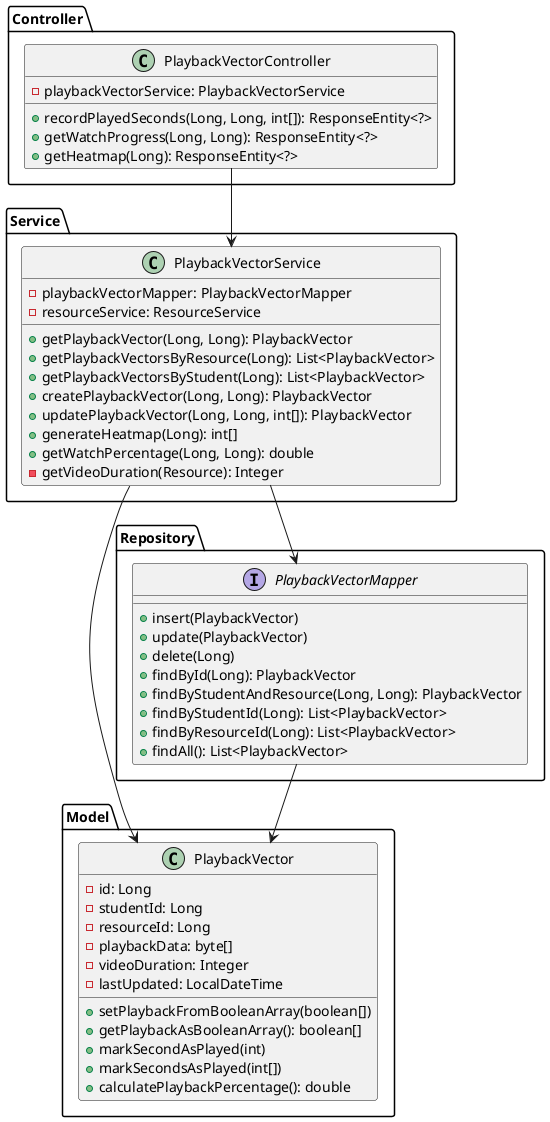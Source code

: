 @startuml
package "Model" {
  class PlaybackVector {
    - id: Long
    - studentId: Long
    - resourceId: Long
    - playbackData: byte[]
    - videoDuration: Integer
    - lastUpdated: LocalDateTime
    + setPlaybackFromBooleanArray(boolean[])
    + getPlaybackAsBooleanArray(): boolean[]
    + markSecondAsPlayed(int)
    + markSecondsAsPlayed(int[])
    + calculatePlaybackPercentage(): double
  }
}

package "Repository" {
  interface PlaybackVectorMapper {
    + insert(PlaybackVector)
    + update(PlaybackVector)
    + delete(Long)
    + findById(Long): PlaybackVector
    + findByStudentAndResource(Long, Long): PlaybackVector
    + findByStudentId(Long): List<PlaybackVector>
    + findByResourceId(Long): List<PlaybackVector>
    + findAll(): List<PlaybackVector>
  }
}

package "Service" {
  class PlaybackVectorService {
    - playbackVectorMapper: PlaybackVectorMapper
    - resourceService: ResourceService
    + getPlaybackVector(Long, Long): PlaybackVector
    + getPlaybackVectorsByResource(Long): List<PlaybackVector>
    + getPlaybackVectorsByStudent(Long): List<PlaybackVector>
    + createPlaybackVector(Long, Long): PlaybackVector
    + updatePlaybackVector(Long, Long, int[]): PlaybackVector
    + generateHeatmap(Long): int[]
    + getWatchPercentage(Long, Long): double
    - getVideoDuration(Resource): Integer
  }
}

package "Controller" {
  class PlaybackVectorController {
    - playbackVectorService: PlaybackVectorService
    + recordPlayedSeconds(Long, Long, int[]): ResponseEntity<?>
    + getWatchProgress(Long, Long): ResponseEntity<?>
    + getHeatmap(Long): ResponseEntity<?>
  }
}

PlaybackVectorController --> PlaybackVectorService
PlaybackVectorService --> PlaybackVectorMapper
PlaybackVectorService --> PlaybackVector
PlaybackVectorMapper --> PlaybackVector

@enduml
